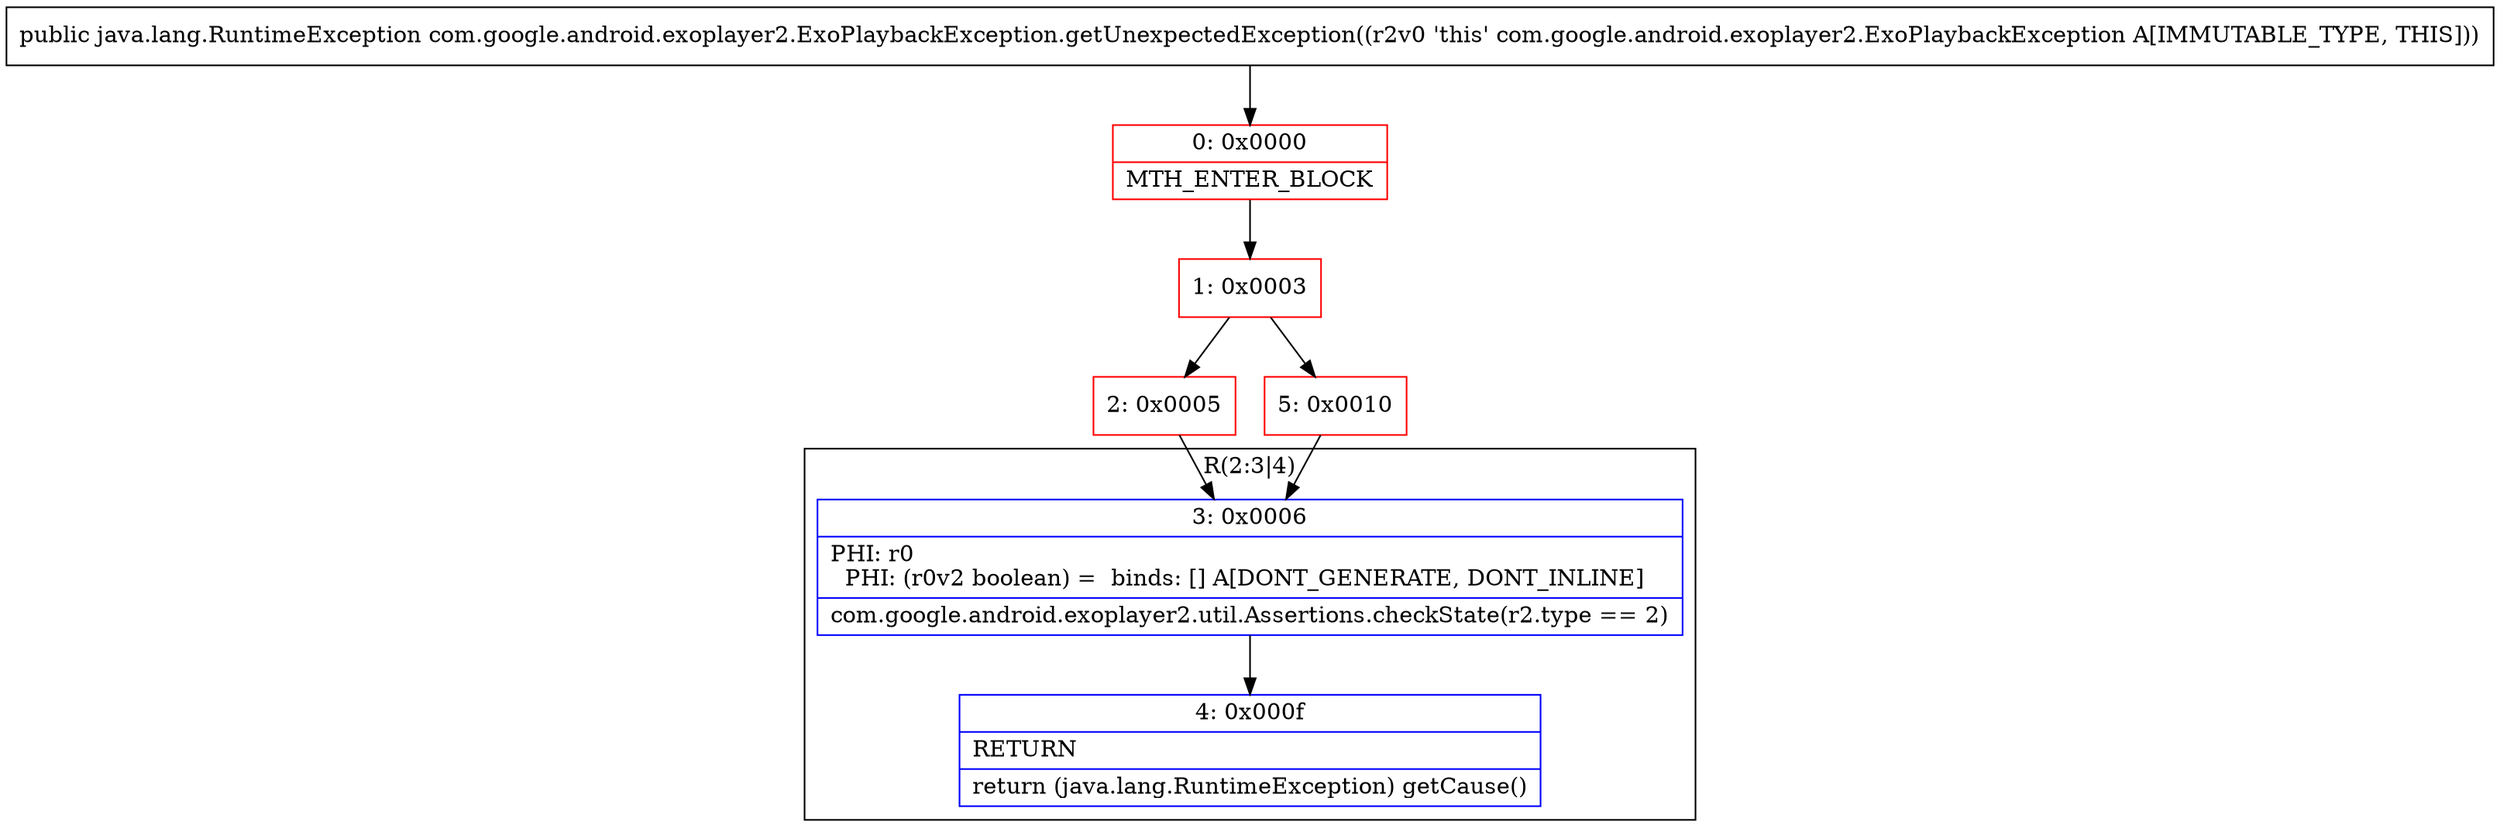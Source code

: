 digraph "CFG forcom.google.android.exoplayer2.ExoPlaybackException.getUnexpectedException()Ljava\/lang\/RuntimeException;" {
subgraph cluster_Region_75655948 {
label = "R(2:3|4)";
node [shape=record,color=blue];
Node_3 [shape=record,label="{3\:\ 0x0006|PHI: r0 \l  PHI: (r0v2 boolean) =  binds: [] A[DONT_GENERATE, DONT_INLINE]\l|com.google.android.exoplayer2.util.Assertions.checkState(r2.type == 2)\l}"];
Node_4 [shape=record,label="{4\:\ 0x000f|RETURN\l|return (java.lang.RuntimeException) getCause()\l}"];
}
Node_0 [shape=record,color=red,label="{0\:\ 0x0000|MTH_ENTER_BLOCK\l}"];
Node_1 [shape=record,color=red,label="{1\:\ 0x0003}"];
Node_2 [shape=record,color=red,label="{2\:\ 0x0005}"];
Node_5 [shape=record,color=red,label="{5\:\ 0x0010}"];
MethodNode[shape=record,label="{public java.lang.RuntimeException com.google.android.exoplayer2.ExoPlaybackException.getUnexpectedException((r2v0 'this' com.google.android.exoplayer2.ExoPlaybackException A[IMMUTABLE_TYPE, THIS])) }"];
MethodNode -> Node_0;
Node_3 -> Node_4;
Node_0 -> Node_1;
Node_1 -> Node_2;
Node_1 -> Node_5;
Node_2 -> Node_3;
Node_5 -> Node_3;
}

